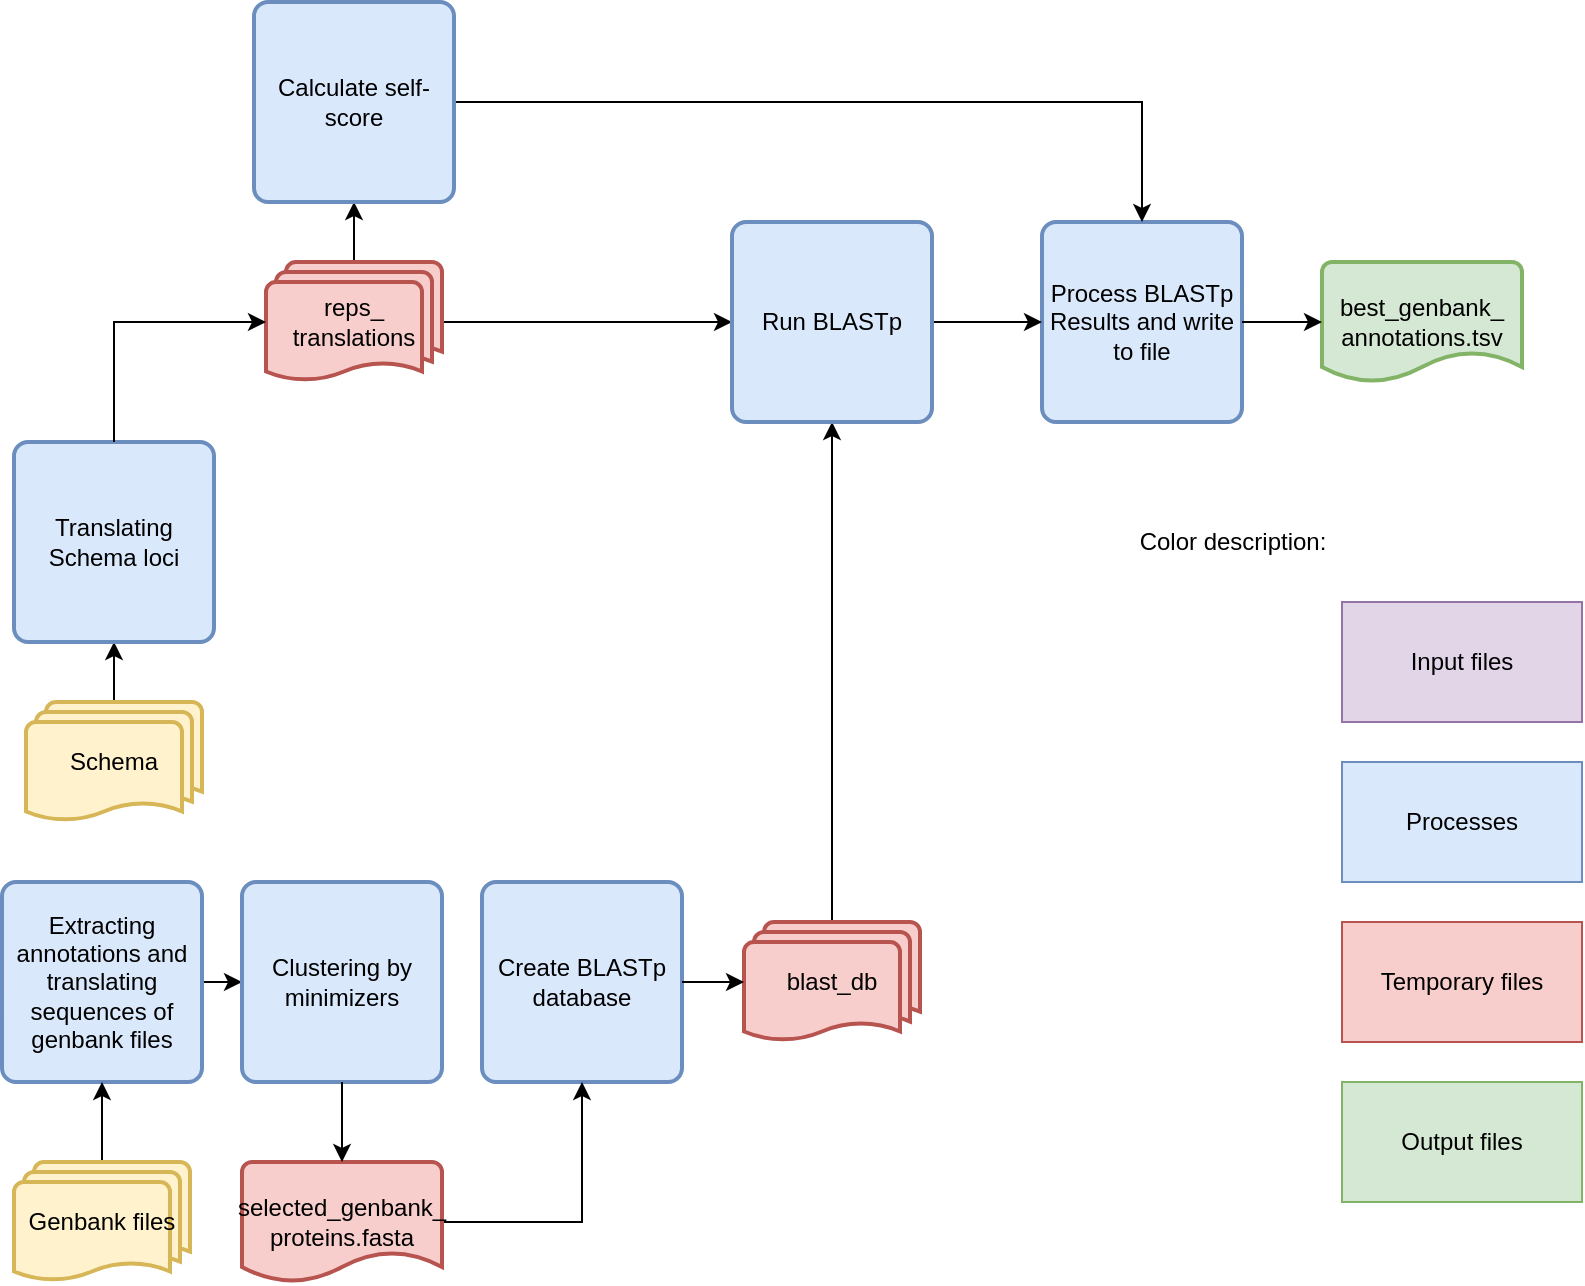 <mxfile version="25.0.3">
  <diagram name="Page-1" id="vI1ZFkF_VZ9kpP50E2va">
    <mxGraphModel dx="1372" dy="1894" grid="1" gridSize="10" guides="1" tooltips="1" connect="1" arrows="1" fold="1" page="1" pageScale="1" pageWidth="850" pageHeight="1100" math="0" shadow="0">
      <root>
        <mxCell id="0" />
        <mxCell id="1" parent="0" />
        <mxCell id="fPaXjcl1kV30KWy46vOE-5" style="edgeStyle=orthogonalEdgeStyle;rounded=0;orthogonalLoop=1;jettySize=auto;html=1;entryX=0;entryY=0.5;entryDx=0;entryDy=0;" parent="1" source="fPaXjcl1kV30KWy46vOE-1" target="fPaXjcl1kV30KWy46vOE-4" edge="1">
          <mxGeometry relative="1" as="geometry" />
        </mxCell>
        <mxCell id="fPaXjcl1kV30KWy46vOE-1" value="Extracting annotations and translating sequences of genbank files" style="rounded=1;whiteSpace=wrap;html=1;absoluteArcSize=1;arcSize=14;strokeWidth=2;fillColor=#dae8fc;strokeColor=#6c8ebf;" parent="1" vertex="1">
          <mxGeometry x="10" y="440" width="100" height="100" as="geometry" />
        </mxCell>
        <mxCell id="SnxLVO1X2V7iQgOzjOkk-1" style="edgeStyle=orthogonalEdgeStyle;rounded=0;orthogonalLoop=1;jettySize=auto;html=1;entryX=0.5;entryY=1;entryDx=0;entryDy=0;" parent="1" source="fPaXjcl1kV30KWy46vOE-2" target="fPaXjcl1kV30KWy46vOE-1" edge="1">
          <mxGeometry relative="1" as="geometry" />
        </mxCell>
        <mxCell id="fPaXjcl1kV30KWy46vOE-2" value="Genbank files" style="strokeWidth=2;html=1;shape=mxgraph.flowchart.multi-document;whiteSpace=wrap;fillColor=#fff2cc;strokeColor=#d6b656;" parent="1" vertex="1">
          <mxGeometry x="16" y="580" width="88" height="60" as="geometry" />
        </mxCell>
        <mxCell id="fPaXjcl1kV30KWy46vOE-4" value="Clustering by minimizers" style="rounded=1;whiteSpace=wrap;html=1;absoluteArcSize=1;arcSize=14;strokeWidth=2;fillColor=#dae8fc;strokeColor=#6c8ebf;" parent="1" vertex="1">
          <mxGeometry x="130" y="440" width="100" height="100" as="geometry" />
        </mxCell>
        <mxCell id="fPaXjcl1kV30KWy46vOE-6" value="Create BLASTp database" style="rounded=1;whiteSpace=wrap;html=1;absoluteArcSize=1;arcSize=14;strokeWidth=2;fillColor=#dae8fc;strokeColor=#6c8ebf;" parent="1" vertex="1">
          <mxGeometry x="250" y="440" width="100" height="100" as="geometry" />
        </mxCell>
        <mxCell id="SnxLVO1X2V7iQgOzjOkk-5" style="edgeStyle=orthogonalEdgeStyle;rounded=0;orthogonalLoop=1;jettySize=auto;html=1;entryX=0.5;entryY=1;entryDx=0;entryDy=0;" parent="1" source="fPaXjcl1kV30KWy46vOE-8" target="fPaXjcl1kV30KWy46vOE-9" edge="1">
          <mxGeometry relative="1" as="geometry" />
        </mxCell>
        <mxCell id="fPaXjcl1kV30KWy46vOE-8" value="Schema" style="strokeWidth=2;html=1;shape=mxgraph.flowchart.multi-document;whiteSpace=wrap;fillColor=#fff2cc;strokeColor=#d6b656;" parent="1" vertex="1">
          <mxGeometry x="22" y="350" width="88" height="60" as="geometry" />
        </mxCell>
        <mxCell id="fPaXjcl1kV30KWy46vOE-9" value="Translating Schema loci" style="rounded=1;whiteSpace=wrap;html=1;absoluteArcSize=1;arcSize=14;strokeWidth=2;fillColor=#dae8fc;strokeColor=#6c8ebf;" parent="1" vertex="1">
          <mxGeometry x="16" y="220" width="100" height="100" as="geometry" />
        </mxCell>
        <mxCell id="SnxLVO1X2V7iQgOzjOkk-28" style="edgeStyle=orthogonalEdgeStyle;rounded=0;orthogonalLoop=1;jettySize=auto;html=1;entryX=0;entryY=0.5;entryDx=0;entryDy=0;" parent="1" source="fPaXjcl1kV30KWy46vOE-13" target="9kaDLu1qKZGZK0Ud_UY_-6" edge="1">
          <mxGeometry relative="1" as="geometry" />
        </mxCell>
        <mxCell id="kfc0RlZJ5dQQixqFh1_7-1" style="edgeStyle=orthogonalEdgeStyle;rounded=0;orthogonalLoop=1;jettySize=auto;html=1;" edge="1" parent="1" source="fPaXjcl1kV30KWy46vOE-13" target="9kaDLu1qKZGZK0Ud_UY_-1">
          <mxGeometry relative="1" as="geometry" />
        </mxCell>
        <mxCell id="fPaXjcl1kV30KWy46vOE-13" value="reps_&lt;div&gt;translations&lt;/div&gt;" style="strokeWidth=2;html=1;shape=mxgraph.flowchart.multi-document;whiteSpace=wrap;fillColor=#f8cecc;strokeColor=#b85450;" parent="1" vertex="1">
          <mxGeometry x="142" y="130" width="88" height="60" as="geometry" />
        </mxCell>
        <mxCell id="SnxLVO1X2V7iQgOzjOkk-24" style="edgeStyle=orthogonalEdgeStyle;rounded=0;orthogonalLoop=1;jettySize=auto;html=1;entryX=0.5;entryY=1;entryDx=0;entryDy=0;" parent="1" source="fPaXjcl1kV30KWy46vOE-15" target="fPaXjcl1kV30KWy46vOE-6" edge="1">
          <mxGeometry relative="1" as="geometry" />
        </mxCell>
        <mxCell id="fPaXjcl1kV30KWy46vOE-15" value="selected_genbank_&lt;div&gt;proteins.fasta&lt;/div&gt;" style="strokeWidth=2;html=1;shape=mxgraph.flowchart.document2;whiteSpace=wrap;size=0.25;fillColor=#f8cecc;strokeColor=#b85450;" parent="1" vertex="1">
          <mxGeometry x="130" y="580" width="100" height="60" as="geometry" />
        </mxCell>
        <mxCell id="fPaXjcl1kV30KWy46vOE-16" style="edgeStyle=orthogonalEdgeStyle;rounded=0;orthogonalLoop=1;jettySize=auto;html=1;entryX=0.5;entryY=0;entryDx=0;entryDy=0;entryPerimeter=0;" parent="1" source="fPaXjcl1kV30KWy46vOE-4" target="fPaXjcl1kV30KWy46vOE-15" edge="1">
          <mxGeometry relative="1" as="geometry" />
        </mxCell>
        <mxCell id="SnxLVO1X2V7iQgOzjOkk-9" style="edgeStyle=orthogonalEdgeStyle;rounded=0;orthogonalLoop=1;jettySize=auto;html=1;entryX=0.5;entryY=1;entryDx=0;entryDy=0;" parent="1" source="fPaXjcl1kV30KWy46vOE-17" target="9kaDLu1qKZGZK0Ud_UY_-6" edge="1">
          <mxGeometry relative="1" as="geometry" />
        </mxCell>
        <mxCell id="fPaXjcl1kV30KWy46vOE-17" value="blast_db" style="strokeWidth=2;html=1;shape=mxgraph.flowchart.multi-document;whiteSpace=wrap;fillColor=#f8cecc;strokeColor=#b85450;" parent="1" vertex="1">
          <mxGeometry x="381" y="460" width="88" height="60" as="geometry" />
        </mxCell>
        <mxCell id="fPaXjcl1kV30KWy46vOE-19" value="Process BLASTp Results and write to file" style="rounded=1;whiteSpace=wrap;html=1;absoluteArcSize=1;arcSize=14;strokeWidth=2;fillColor=#dae8fc;strokeColor=#6c8ebf;" parent="1" vertex="1">
          <mxGeometry x="530" y="110" width="100" height="100" as="geometry" />
        </mxCell>
        <mxCell id="fPaXjcl1kV30KWy46vOE-28" value="best_genbank_&lt;div&gt;annotations.tsv&lt;/div&gt;" style="strokeWidth=2;html=1;shape=mxgraph.flowchart.document2;whiteSpace=wrap;size=0.25;fillColor=#d5e8d4;strokeColor=#82b366;" parent="1" vertex="1">
          <mxGeometry x="670" y="130" width="100" height="60" as="geometry" />
        </mxCell>
        <mxCell id="kfc0RlZJ5dQQixqFh1_7-2" style="edgeStyle=orthogonalEdgeStyle;rounded=0;orthogonalLoop=1;jettySize=auto;html=1;" edge="1" parent="1" source="9kaDLu1qKZGZK0Ud_UY_-1" target="fPaXjcl1kV30KWy46vOE-19">
          <mxGeometry relative="1" as="geometry" />
        </mxCell>
        <mxCell id="9kaDLu1qKZGZK0Ud_UY_-1" value="Calculate self-score" style="rounded=1;whiteSpace=wrap;html=1;absoluteArcSize=1;arcSize=14;strokeWidth=2;fillColor=#dae8fc;strokeColor=#6c8ebf;" parent="1" vertex="1">
          <mxGeometry x="136" width="100" height="100" as="geometry" />
        </mxCell>
        <mxCell id="SnxLVO1X2V7iQgOzjOkk-10" style="edgeStyle=orthogonalEdgeStyle;rounded=0;orthogonalLoop=1;jettySize=auto;html=1;" parent="1" source="9kaDLu1qKZGZK0Ud_UY_-6" target="fPaXjcl1kV30KWy46vOE-19" edge="1">
          <mxGeometry relative="1" as="geometry" />
        </mxCell>
        <mxCell id="9kaDLu1qKZGZK0Ud_UY_-6" value="Run BLASTp" style="rounded=1;whiteSpace=wrap;html=1;absoluteArcSize=1;arcSize=14;strokeWidth=2;fillColor=#dae8fc;strokeColor=#6c8ebf;" parent="1" vertex="1">
          <mxGeometry x="375" y="110" width="100" height="100" as="geometry" />
        </mxCell>
        <mxCell id="SnxLVO1X2V7iQgOzjOkk-7" style="edgeStyle=orthogonalEdgeStyle;rounded=0;orthogonalLoop=1;jettySize=auto;html=1;entryX=0;entryY=0.5;entryDx=0;entryDy=0;entryPerimeter=0;" parent="1" source="fPaXjcl1kV30KWy46vOE-6" target="fPaXjcl1kV30KWy46vOE-17" edge="1">
          <mxGeometry relative="1" as="geometry" />
        </mxCell>
        <mxCell id="SnxLVO1X2V7iQgOzjOkk-15" style="edgeStyle=orthogonalEdgeStyle;rounded=0;orthogonalLoop=1;jettySize=auto;html=1;entryX=0;entryY=0.5;entryDx=0;entryDy=0;entryPerimeter=0;" parent="1" source="fPaXjcl1kV30KWy46vOE-19" target="fPaXjcl1kV30KWy46vOE-28" edge="1">
          <mxGeometry relative="1" as="geometry" />
        </mxCell>
        <mxCell id="SnxLVO1X2V7iQgOzjOkk-18" value="Processes" style="rounded=0;whiteSpace=wrap;html=1;fillColor=#dae8fc;strokeColor=#6c8ebf;" parent="1" vertex="1">
          <mxGeometry x="680" y="380" width="120" height="60" as="geometry" />
        </mxCell>
        <mxCell id="SnxLVO1X2V7iQgOzjOkk-19" value="Temporary files" style="rounded=0;whiteSpace=wrap;html=1;fillColor=#f8cecc;strokeColor=#b85450;" parent="1" vertex="1">
          <mxGeometry x="680" y="460" width="120" height="60" as="geometry" />
        </mxCell>
        <mxCell id="SnxLVO1X2V7iQgOzjOkk-20" value="Input files" style="rounded=0;whiteSpace=wrap;html=1;fillColor=#e1d5e7;strokeColor=#9673a6;" parent="1" vertex="1">
          <mxGeometry x="680" y="300" width="120" height="60" as="geometry" />
        </mxCell>
        <mxCell id="SnxLVO1X2V7iQgOzjOkk-21" value="Output files" style="rounded=0;whiteSpace=wrap;html=1;fillColor=#d5e8d4;strokeColor=#82b366;" parent="1" vertex="1">
          <mxGeometry x="680" y="540" width="120" height="60" as="geometry" />
        </mxCell>
        <mxCell id="SnxLVO1X2V7iQgOzjOkk-22" value="Color description:" style="text;html=1;align=center;verticalAlign=middle;resizable=0;points=[];autosize=1;strokeColor=none;fillColor=none;" parent="1" vertex="1">
          <mxGeometry x="570" y="255" width="110" height="30" as="geometry" />
        </mxCell>
        <mxCell id="SnxLVO1X2V7iQgOzjOkk-26" style="edgeStyle=orthogonalEdgeStyle;rounded=0;orthogonalLoop=1;jettySize=auto;html=1;entryX=0;entryY=0.5;entryDx=0;entryDy=0;entryPerimeter=0;" parent="1" source="fPaXjcl1kV30KWy46vOE-9" target="fPaXjcl1kV30KWy46vOE-13" edge="1">
          <mxGeometry relative="1" as="geometry">
            <Array as="points">
              <mxPoint x="66" y="160" />
            </Array>
          </mxGeometry>
        </mxCell>
      </root>
    </mxGraphModel>
  </diagram>
</mxfile>
